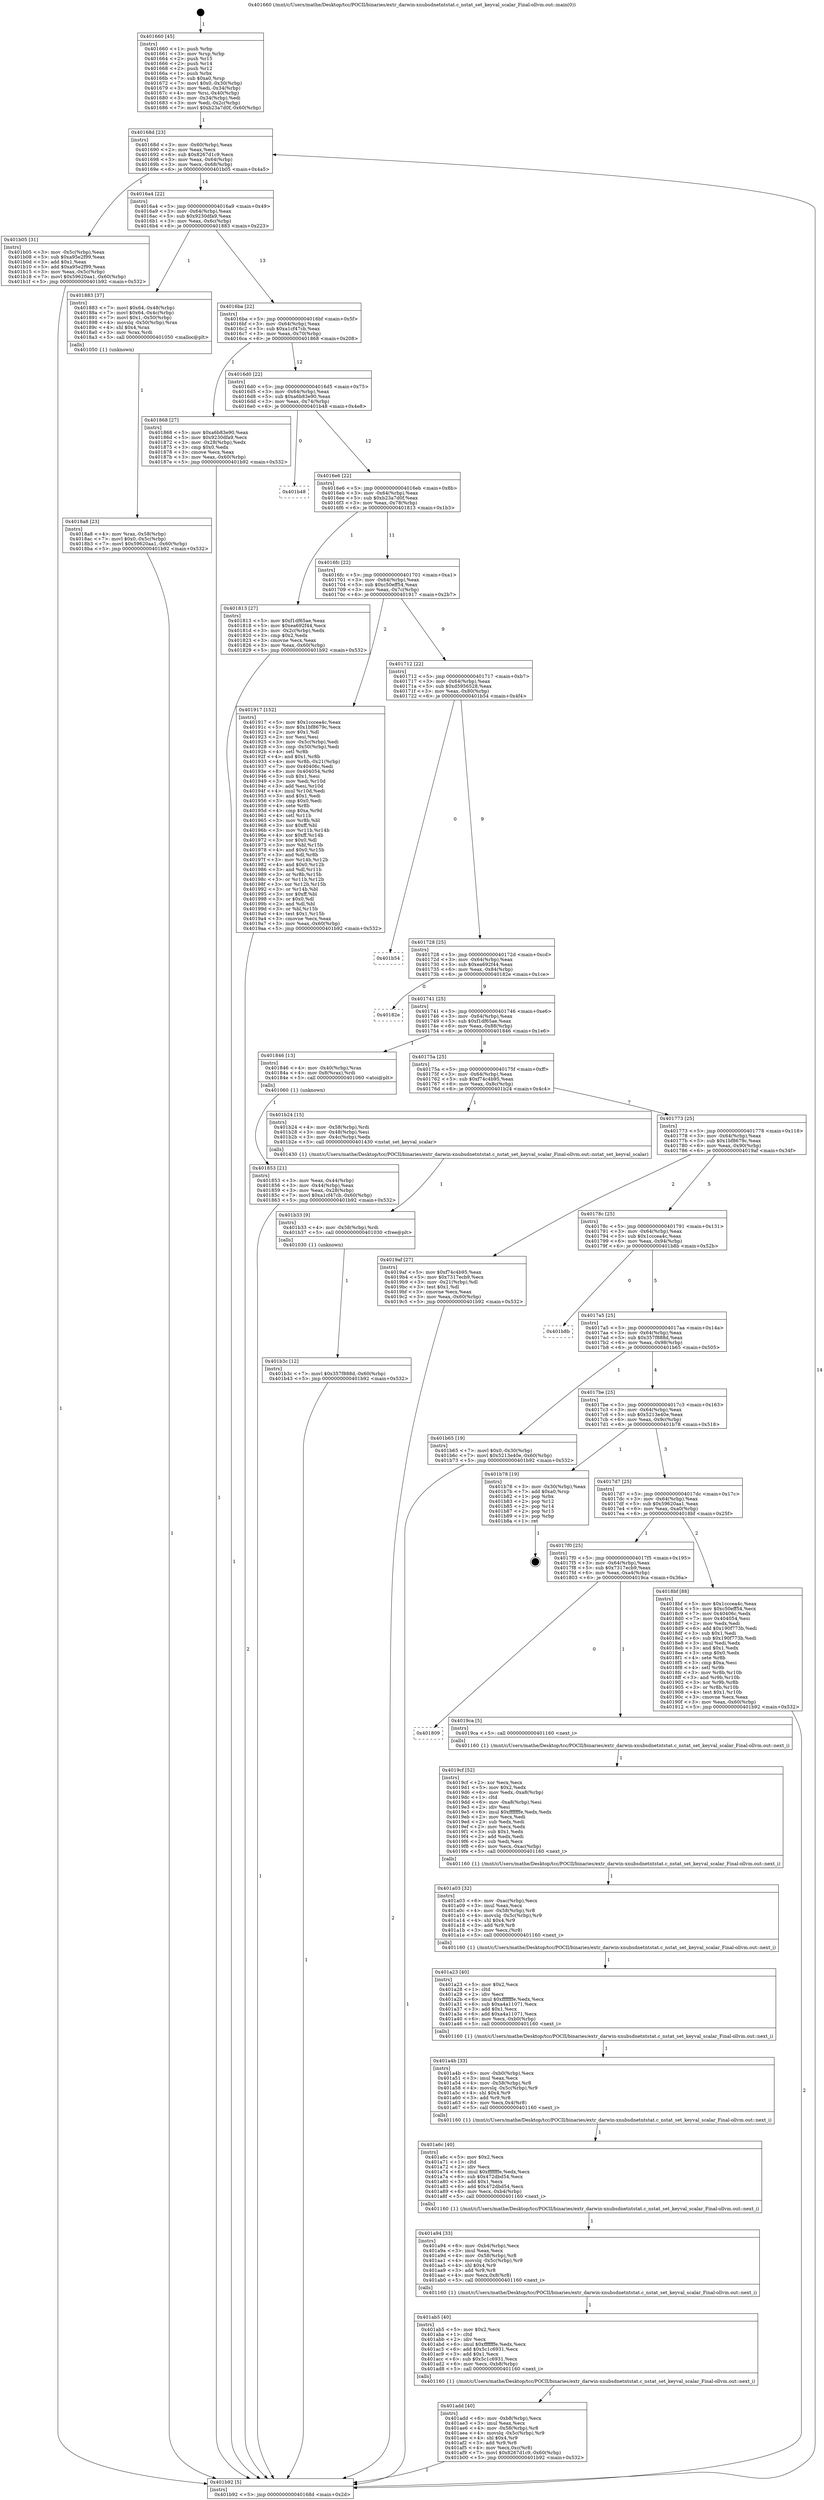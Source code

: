digraph "0x401660" {
  label = "0x401660 (/mnt/c/Users/mathe/Desktop/tcc/POCII/binaries/extr_darwin-xnubsdnetntstat.c_nstat_set_keyval_scalar_Final-ollvm.out::main(0))"
  labelloc = "t"
  node[shape=record]

  Entry [label="",width=0.3,height=0.3,shape=circle,fillcolor=black,style=filled]
  "0x40168d" [label="{
     0x40168d [23]\l
     | [instrs]\l
     &nbsp;&nbsp;0x40168d \<+3\>: mov -0x60(%rbp),%eax\l
     &nbsp;&nbsp;0x401690 \<+2\>: mov %eax,%ecx\l
     &nbsp;&nbsp;0x401692 \<+6\>: sub $0x8267d1c9,%ecx\l
     &nbsp;&nbsp;0x401698 \<+3\>: mov %eax,-0x64(%rbp)\l
     &nbsp;&nbsp;0x40169b \<+3\>: mov %ecx,-0x68(%rbp)\l
     &nbsp;&nbsp;0x40169e \<+6\>: je 0000000000401b05 \<main+0x4a5\>\l
  }"]
  "0x401b05" [label="{
     0x401b05 [31]\l
     | [instrs]\l
     &nbsp;&nbsp;0x401b05 \<+3\>: mov -0x5c(%rbp),%eax\l
     &nbsp;&nbsp;0x401b08 \<+5\>: sub $0xa95e2f99,%eax\l
     &nbsp;&nbsp;0x401b0d \<+3\>: add $0x1,%eax\l
     &nbsp;&nbsp;0x401b10 \<+5\>: add $0xa95e2f99,%eax\l
     &nbsp;&nbsp;0x401b15 \<+3\>: mov %eax,-0x5c(%rbp)\l
     &nbsp;&nbsp;0x401b18 \<+7\>: movl $0x59620aa1,-0x60(%rbp)\l
     &nbsp;&nbsp;0x401b1f \<+5\>: jmp 0000000000401b92 \<main+0x532\>\l
  }"]
  "0x4016a4" [label="{
     0x4016a4 [22]\l
     | [instrs]\l
     &nbsp;&nbsp;0x4016a4 \<+5\>: jmp 00000000004016a9 \<main+0x49\>\l
     &nbsp;&nbsp;0x4016a9 \<+3\>: mov -0x64(%rbp),%eax\l
     &nbsp;&nbsp;0x4016ac \<+5\>: sub $0x9230dfa9,%eax\l
     &nbsp;&nbsp;0x4016b1 \<+3\>: mov %eax,-0x6c(%rbp)\l
     &nbsp;&nbsp;0x4016b4 \<+6\>: je 0000000000401883 \<main+0x223\>\l
  }"]
  Exit [label="",width=0.3,height=0.3,shape=circle,fillcolor=black,style=filled,peripheries=2]
  "0x401883" [label="{
     0x401883 [37]\l
     | [instrs]\l
     &nbsp;&nbsp;0x401883 \<+7\>: movl $0x64,-0x48(%rbp)\l
     &nbsp;&nbsp;0x40188a \<+7\>: movl $0x64,-0x4c(%rbp)\l
     &nbsp;&nbsp;0x401891 \<+7\>: movl $0x1,-0x50(%rbp)\l
     &nbsp;&nbsp;0x401898 \<+4\>: movslq -0x50(%rbp),%rax\l
     &nbsp;&nbsp;0x40189c \<+4\>: shl $0x4,%rax\l
     &nbsp;&nbsp;0x4018a0 \<+3\>: mov %rax,%rdi\l
     &nbsp;&nbsp;0x4018a3 \<+5\>: call 0000000000401050 \<malloc@plt\>\l
     | [calls]\l
     &nbsp;&nbsp;0x401050 \{1\} (unknown)\l
  }"]
  "0x4016ba" [label="{
     0x4016ba [22]\l
     | [instrs]\l
     &nbsp;&nbsp;0x4016ba \<+5\>: jmp 00000000004016bf \<main+0x5f\>\l
     &nbsp;&nbsp;0x4016bf \<+3\>: mov -0x64(%rbp),%eax\l
     &nbsp;&nbsp;0x4016c2 \<+5\>: sub $0xa1cf47cb,%eax\l
     &nbsp;&nbsp;0x4016c7 \<+3\>: mov %eax,-0x70(%rbp)\l
     &nbsp;&nbsp;0x4016ca \<+6\>: je 0000000000401868 \<main+0x208\>\l
  }"]
  "0x401b3c" [label="{
     0x401b3c [12]\l
     | [instrs]\l
     &nbsp;&nbsp;0x401b3c \<+7\>: movl $0x357f888d,-0x60(%rbp)\l
     &nbsp;&nbsp;0x401b43 \<+5\>: jmp 0000000000401b92 \<main+0x532\>\l
  }"]
  "0x401868" [label="{
     0x401868 [27]\l
     | [instrs]\l
     &nbsp;&nbsp;0x401868 \<+5\>: mov $0xa6b83e90,%eax\l
     &nbsp;&nbsp;0x40186d \<+5\>: mov $0x9230dfa9,%ecx\l
     &nbsp;&nbsp;0x401872 \<+3\>: mov -0x28(%rbp),%edx\l
     &nbsp;&nbsp;0x401875 \<+3\>: cmp $0x0,%edx\l
     &nbsp;&nbsp;0x401878 \<+3\>: cmove %ecx,%eax\l
     &nbsp;&nbsp;0x40187b \<+3\>: mov %eax,-0x60(%rbp)\l
     &nbsp;&nbsp;0x40187e \<+5\>: jmp 0000000000401b92 \<main+0x532\>\l
  }"]
  "0x4016d0" [label="{
     0x4016d0 [22]\l
     | [instrs]\l
     &nbsp;&nbsp;0x4016d0 \<+5\>: jmp 00000000004016d5 \<main+0x75\>\l
     &nbsp;&nbsp;0x4016d5 \<+3\>: mov -0x64(%rbp),%eax\l
     &nbsp;&nbsp;0x4016d8 \<+5\>: sub $0xa6b83e90,%eax\l
     &nbsp;&nbsp;0x4016dd \<+3\>: mov %eax,-0x74(%rbp)\l
     &nbsp;&nbsp;0x4016e0 \<+6\>: je 0000000000401b48 \<main+0x4e8\>\l
  }"]
  "0x401b33" [label="{
     0x401b33 [9]\l
     | [instrs]\l
     &nbsp;&nbsp;0x401b33 \<+4\>: mov -0x58(%rbp),%rdi\l
     &nbsp;&nbsp;0x401b37 \<+5\>: call 0000000000401030 \<free@plt\>\l
     | [calls]\l
     &nbsp;&nbsp;0x401030 \{1\} (unknown)\l
  }"]
  "0x401b48" [label="{
     0x401b48\l
  }", style=dashed]
  "0x4016e6" [label="{
     0x4016e6 [22]\l
     | [instrs]\l
     &nbsp;&nbsp;0x4016e6 \<+5\>: jmp 00000000004016eb \<main+0x8b\>\l
     &nbsp;&nbsp;0x4016eb \<+3\>: mov -0x64(%rbp),%eax\l
     &nbsp;&nbsp;0x4016ee \<+5\>: sub $0xb23a7d0f,%eax\l
     &nbsp;&nbsp;0x4016f3 \<+3\>: mov %eax,-0x78(%rbp)\l
     &nbsp;&nbsp;0x4016f6 \<+6\>: je 0000000000401813 \<main+0x1b3\>\l
  }"]
  "0x401add" [label="{
     0x401add [40]\l
     | [instrs]\l
     &nbsp;&nbsp;0x401add \<+6\>: mov -0xb8(%rbp),%ecx\l
     &nbsp;&nbsp;0x401ae3 \<+3\>: imul %eax,%ecx\l
     &nbsp;&nbsp;0x401ae6 \<+4\>: mov -0x58(%rbp),%r8\l
     &nbsp;&nbsp;0x401aea \<+4\>: movslq -0x5c(%rbp),%r9\l
     &nbsp;&nbsp;0x401aee \<+4\>: shl $0x4,%r9\l
     &nbsp;&nbsp;0x401af2 \<+3\>: add %r9,%r8\l
     &nbsp;&nbsp;0x401af5 \<+4\>: mov %ecx,0xc(%r8)\l
     &nbsp;&nbsp;0x401af9 \<+7\>: movl $0x8267d1c9,-0x60(%rbp)\l
     &nbsp;&nbsp;0x401b00 \<+5\>: jmp 0000000000401b92 \<main+0x532\>\l
  }"]
  "0x401813" [label="{
     0x401813 [27]\l
     | [instrs]\l
     &nbsp;&nbsp;0x401813 \<+5\>: mov $0xf1df65ae,%eax\l
     &nbsp;&nbsp;0x401818 \<+5\>: mov $0xea692f44,%ecx\l
     &nbsp;&nbsp;0x40181d \<+3\>: mov -0x2c(%rbp),%edx\l
     &nbsp;&nbsp;0x401820 \<+3\>: cmp $0x2,%edx\l
     &nbsp;&nbsp;0x401823 \<+3\>: cmovne %ecx,%eax\l
     &nbsp;&nbsp;0x401826 \<+3\>: mov %eax,-0x60(%rbp)\l
     &nbsp;&nbsp;0x401829 \<+5\>: jmp 0000000000401b92 \<main+0x532\>\l
  }"]
  "0x4016fc" [label="{
     0x4016fc [22]\l
     | [instrs]\l
     &nbsp;&nbsp;0x4016fc \<+5\>: jmp 0000000000401701 \<main+0xa1\>\l
     &nbsp;&nbsp;0x401701 \<+3\>: mov -0x64(%rbp),%eax\l
     &nbsp;&nbsp;0x401704 \<+5\>: sub $0xc50eff54,%eax\l
     &nbsp;&nbsp;0x401709 \<+3\>: mov %eax,-0x7c(%rbp)\l
     &nbsp;&nbsp;0x40170c \<+6\>: je 0000000000401917 \<main+0x2b7\>\l
  }"]
  "0x401b92" [label="{
     0x401b92 [5]\l
     | [instrs]\l
     &nbsp;&nbsp;0x401b92 \<+5\>: jmp 000000000040168d \<main+0x2d\>\l
  }"]
  "0x401660" [label="{
     0x401660 [45]\l
     | [instrs]\l
     &nbsp;&nbsp;0x401660 \<+1\>: push %rbp\l
     &nbsp;&nbsp;0x401661 \<+3\>: mov %rsp,%rbp\l
     &nbsp;&nbsp;0x401664 \<+2\>: push %r15\l
     &nbsp;&nbsp;0x401666 \<+2\>: push %r14\l
     &nbsp;&nbsp;0x401668 \<+2\>: push %r12\l
     &nbsp;&nbsp;0x40166a \<+1\>: push %rbx\l
     &nbsp;&nbsp;0x40166b \<+7\>: sub $0xa0,%rsp\l
     &nbsp;&nbsp;0x401672 \<+7\>: movl $0x0,-0x30(%rbp)\l
     &nbsp;&nbsp;0x401679 \<+3\>: mov %edi,-0x34(%rbp)\l
     &nbsp;&nbsp;0x40167c \<+4\>: mov %rsi,-0x40(%rbp)\l
     &nbsp;&nbsp;0x401680 \<+3\>: mov -0x34(%rbp),%edi\l
     &nbsp;&nbsp;0x401683 \<+3\>: mov %edi,-0x2c(%rbp)\l
     &nbsp;&nbsp;0x401686 \<+7\>: movl $0xb23a7d0f,-0x60(%rbp)\l
  }"]
  "0x401ab5" [label="{
     0x401ab5 [40]\l
     | [instrs]\l
     &nbsp;&nbsp;0x401ab5 \<+5\>: mov $0x2,%ecx\l
     &nbsp;&nbsp;0x401aba \<+1\>: cltd\l
     &nbsp;&nbsp;0x401abb \<+2\>: idiv %ecx\l
     &nbsp;&nbsp;0x401abd \<+6\>: imul $0xfffffffe,%edx,%ecx\l
     &nbsp;&nbsp;0x401ac3 \<+6\>: add $0x5c1c6931,%ecx\l
     &nbsp;&nbsp;0x401ac9 \<+3\>: add $0x1,%ecx\l
     &nbsp;&nbsp;0x401acc \<+6\>: sub $0x5c1c6931,%ecx\l
     &nbsp;&nbsp;0x401ad2 \<+6\>: mov %ecx,-0xb8(%rbp)\l
     &nbsp;&nbsp;0x401ad8 \<+5\>: call 0000000000401160 \<next_i\>\l
     | [calls]\l
     &nbsp;&nbsp;0x401160 \{1\} (/mnt/c/Users/mathe/Desktop/tcc/POCII/binaries/extr_darwin-xnubsdnetntstat.c_nstat_set_keyval_scalar_Final-ollvm.out::next_i)\l
  }"]
  "0x401917" [label="{
     0x401917 [152]\l
     | [instrs]\l
     &nbsp;&nbsp;0x401917 \<+5\>: mov $0x1cccea4c,%eax\l
     &nbsp;&nbsp;0x40191c \<+5\>: mov $0x1bf8679c,%ecx\l
     &nbsp;&nbsp;0x401921 \<+2\>: mov $0x1,%dl\l
     &nbsp;&nbsp;0x401923 \<+2\>: xor %esi,%esi\l
     &nbsp;&nbsp;0x401925 \<+3\>: mov -0x5c(%rbp),%edi\l
     &nbsp;&nbsp;0x401928 \<+3\>: cmp -0x50(%rbp),%edi\l
     &nbsp;&nbsp;0x40192b \<+4\>: setl %r8b\l
     &nbsp;&nbsp;0x40192f \<+4\>: and $0x1,%r8b\l
     &nbsp;&nbsp;0x401933 \<+4\>: mov %r8b,-0x21(%rbp)\l
     &nbsp;&nbsp;0x401937 \<+7\>: mov 0x40406c,%edi\l
     &nbsp;&nbsp;0x40193e \<+8\>: mov 0x404054,%r9d\l
     &nbsp;&nbsp;0x401946 \<+3\>: sub $0x1,%esi\l
     &nbsp;&nbsp;0x401949 \<+3\>: mov %edi,%r10d\l
     &nbsp;&nbsp;0x40194c \<+3\>: add %esi,%r10d\l
     &nbsp;&nbsp;0x40194f \<+4\>: imul %r10d,%edi\l
     &nbsp;&nbsp;0x401953 \<+3\>: and $0x1,%edi\l
     &nbsp;&nbsp;0x401956 \<+3\>: cmp $0x0,%edi\l
     &nbsp;&nbsp;0x401959 \<+4\>: sete %r8b\l
     &nbsp;&nbsp;0x40195d \<+4\>: cmp $0xa,%r9d\l
     &nbsp;&nbsp;0x401961 \<+4\>: setl %r11b\l
     &nbsp;&nbsp;0x401965 \<+3\>: mov %r8b,%bl\l
     &nbsp;&nbsp;0x401968 \<+3\>: xor $0xff,%bl\l
     &nbsp;&nbsp;0x40196b \<+3\>: mov %r11b,%r14b\l
     &nbsp;&nbsp;0x40196e \<+4\>: xor $0xff,%r14b\l
     &nbsp;&nbsp;0x401972 \<+3\>: xor $0x0,%dl\l
     &nbsp;&nbsp;0x401975 \<+3\>: mov %bl,%r15b\l
     &nbsp;&nbsp;0x401978 \<+4\>: and $0x0,%r15b\l
     &nbsp;&nbsp;0x40197c \<+3\>: and %dl,%r8b\l
     &nbsp;&nbsp;0x40197f \<+3\>: mov %r14b,%r12b\l
     &nbsp;&nbsp;0x401982 \<+4\>: and $0x0,%r12b\l
     &nbsp;&nbsp;0x401986 \<+3\>: and %dl,%r11b\l
     &nbsp;&nbsp;0x401989 \<+3\>: or %r8b,%r15b\l
     &nbsp;&nbsp;0x40198c \<+3\>: or %r11b,%r12b\l
     &nbsp;&nbsp;0x40198f \<+3\>: xor %r12b,%r15b\l
     &nbsp;&nbsp;0x401992 \<+3\>: or %r14b,%bl\l
     &nbsp;&nbsp;0x401995 \<+3\>: xor $0xff,%bl\l
     &nbsp;&nbsp;0x401998 \<+3\>: or $0x0,%dl\l
     &nbsp;&nbsp;0x40199b \<+2\>: and %dl,%bl\l
     &nbsp;&nbsp;0x40199d \<+3\>: or %bl,%r15b\l
     &nbsp;&nbsp;0x4019a0 \<+4\>: test $0x1,%r15b\l
     &nbsp;&nbsp;0x4019a4 \<+3\>: cmovne %ecx,%eax\l
     &nbsp;&nbsp;0x4019a7 \<+3\>: mov %eax,-0x60(%rbp)\l
     &nbsp;&nbsp;0x4019aa \<+5\>: jmp 0000000000401b92 \<main+0x532\>\l
  }"]
  "0x401712" [label="{
     0x401712 [22]\l
     | [instrs]\l
     &nbsp;&nbsp;0x401712 \<+5\>: jmp 0000000000401717 \<main+0xb7\>\l
     &nbsp;&nbsp;0x401717 \<+3\>: mov -0x64(%rbp),%eax\l
     &nbsp;&nbsp;0x40171a \<+5\>: sub $0xd5956528,%eax\l
     &nbsp;&nbsp;0x40171f \<+3\>: mov %eax,-0x80(%rbp)\l
     &nbsp;&nbsp;0x401722 \<+6\>: je 0000000000401b54 \<main+0x4f4\>\l
  }"]
  "0x401a94" [label="{
     0x401a94 [33]\l
     | [instrs]\l
     &nbsp;&nbsp;0x401a94 \<+6\>: mov -0xb4(%rbp),%ecx\l
     &nbsp;&nbsp;0x401a9a \<+3\>: imul %eax,%ecx\l
     &nbsp;&nbsp;0x401a9d \<+4\>: mov -0x58(%rbp),%r8\l
     &nbsp;&nbsp;0x401aa1 \<+4\>: movslq -0x5c(%rbp),%r9\l
     &nbsp;&nbsp;0x401aa5 \<+4\>: shl $0x4,%r9\l
     &nbsp;&nbsp;0x401aa9 \<+3\>: add %r9,%r8\l
     &nbsp;&nbsp;0x401aac \<+4\>: mov %ecx,0x8(%r8)\l
     &nbsp;&nbsp;0x401ab0 \<+5\>: call 0000000000401160 \<next_i\>\l
     | [calls]\l
     &nbsp;&nbsp;0x401160 \{1\} (/mnt/c/Users/mathe/Desktop/tcc/POCII/binaries/extr_darwin-xnubsdnetntstat.c_nstat_set_keyval_scalar_Final-ollvm.out::next_i)\l
  }"]
  "0x401b54" [label="{
     0x401b54\l
  }", style=dashed]
  "0x401728" [label="{
     0x401728 [25]\l
     | [instrs]\l
     &nbsp;&nbsp;0x401728 \<+5\>: jmp 000000000040172d \<main+0xcd\>\l
     &nbsp;&nbsp;0x40172d \<+3\>: mov -0x64(%rbp),%eax\l
     &nbsp;&nbsp;0x401730 \<+5\>: sub $0xea692f44,%eax\l
     &nbsp;&nbsp;0x401735 \<+6\>: mov %eax,-0x84(%rbp)\l
     &nbsp;&nbsp;0x40173b \<+6\>: je 000000000040182e \<main+0x1ce\>\l
  }"]
  "0x401a6c" [label="{
     0x401a6c [40]\l
     | [instrs]\l
     &nbsp;&nbsp;0x401a6c \<+5\>: mov $0x2,%ecx\l
     &nbsp;&nbsp;0x401a71 \<+1\>: cltd\l
     &nbsp;&nbsp;0x401a72 \<+2\>: idiv %ecx\l
     &nbsp;&nbsp;0x401a74 \<+6\>: imul $0xfffffffe,%edx,%ecx\l
     &nbsp;&nbsp;0x401a7a \<+6\>: sub $0x472dbd54,%ecx\l
     &nbsp;&nbsp;0x401a80 \<+3\>: add $0x1,%ecx\l
     &nbsp;&nbsp;0x401a83 \<+6\>: add $0x472dbd54,%ecx\l
     &nbsp;&nbsp;0x401a89 \<+6\>: mov %ecx,-0xb4(%rbp)\l
     &nbsp;&nbsp;0x401a8f \<+5\>: call 0000000000401160 \<next_i\>\l
     | [calls]\l
     &nbsp;&nbsp;0x401160 \{1\} (/mnt/c/Users/mathe/Desktop/tcc/POCII/binaries/extr_darwin-xnubsdnetntstat.c_nstat_set_keyval_scalar_Final-ollvm.out::next_i)\l
  }"]
  "0x40182e" [label="{
     0x40182e\l
  }", style=dashed]
  "0x401741" [label="{
     0x401741 [25]\l
     | [instrs]\l
     &nbsp;&nbsp;0x401741 \<+5\>: jmp 0000000000401746 \<main+0xe6\>\l
     &nbsp;&nbsp;0x401746 \<+3\>: mov -0x64(%rbp),%eax\l
     &nbsp;&nbsp;0x401749 \<+5\>: sub $0xf1df65ae,%eax\l
     &nbsp;&nbsp;0x40174e \<+6\>: mov %eax,-0x88(%rbp)\l
     &nbsp;&nbsp;0x401754 \<+6\>: je 0000000000401846 \<main+0x1e6\>\l
  }"]
  "0x401a4b" [label="{
     0x401a4b [33]\l
     | [instrs]\l
     &nbsp;&nbsp;0x401a4b \<+6\>: mov -0xb0(%rbp),%ecx\l
     &nbsp;&nbsp;0x401a51 \<+3\>: imul %eax,%ecx\l
     &nbsp;&nbsp;0x401a54 \<+4\>: mov -0x58(%rbp),%r8\l
     &nbsp;&nbsp;0x401a58 \<+4\>: movslq -0x5c(%rbp),%r9\l
     &nbsp;&nbsp;0x401a5c \<+4\>: shl $0x4,%r9\l
     &nbsp;&nbsp;0x401a60 \<+3\>: add %r9,%r8\l
     &nbsp;&nbsp;0x401a63 \<+4\>: mov %ecx,0x4(%r8)\l
     &nbsp;&nbsp;0x401a67 \<+5\>: call 0000000000401160 \<next_i\>\l
     | [calls]\l
     &nbsp;&nbsp;0x401160 \{1\} (/mnt/c/Users/mathe/Desktop/tcc/POCII/binaries/extr_darwin-xnubsdnetntstat.c_nstat_set_keyval_scalar_Final-ollvm.out::next_i)\l
  }"]
  "0x401846" [label="{
     0x401846 [13]\l
     | [instrs]\l
     &nbsp;&nbsp;0x401846 \<+4\>: mov -0x40(%rbp),%rax\l
     &nbsp;&nbsp;0x40184a \<+4\>: mov 0x8(%rax),%rdi\l
     &nbsp;&nbsp;0x40184e \<+5\>: call 0000000000401060 \<atoi@plt\>\l
     | [calls]\l
     &nbsp;&nbsp;0x401060 \{1\} (unknown)\l
  }"]
  "0x40175a" [label="{
     0x40175a [25]\l
     | [instrs]\l
     &nbsp;&nbsp;0x40175a \<+5\>: jmp 000000000040175f \<main+0xff\>\l
     &nbsp;&nbsp;0x40175f \<+3\>: mov -0x64(%rbp),%eax\l
     &nbsp;&nbsp;0x401762 \<+5\>: sub $0xf74c4b95,%eax\l
     &nbsp;&nbsp;0x401767 \<+6\>: mov %eax,-0x8c(%rbp)\l
     &nbsp;&nbsp;0x40176d \<+6\>: je 0000000000401b24 \<main+0x4c4\>\l
  }"]
  "0x401853" [label="{
     0x401853 [21]\l
     | [instrs]\l
     &nbsp;&nbsp;0x401853 \<+3\>: mov %eax,-0x44(%rbp)\l
     &nbsp;&nbsp;0x401856 \<+3\>: mov -0x44(%rbp),%eax\l
     &nbsp;&nbsp;0x401859 \<+3\>: mov %eax,-0x28(%rbp)\l
     &nbsp;&nbsp;0x40185c \<+7\>: movl $0xa1cf47cb,-0x60(%rbp)\l
     &nbsp;&nbsp;0x401863 \<+5\>: jmp 0000000000401b92 \<main+0x532\>\l
  }"]
  "0x4018a8" [label="{
     0x4018a8 [23]\l
     | [instrs]\l
     &nbsp;&nbsp;0x4018a8 \<+4\>: mov %rax,-0x58(%rbp)\l
     &nbsp;&nbsp;0x4018ac \<+7\>: movl $0x0,-0x5c(%rbp)\l
     &nbsp;&nbsp;0x4018b3 \<+7\>: movl $0x59620aa1,-0x60(%rbp)\l
     &nbsp;&nbsp;0x4018ba \<+5\>: jmp 0000000000401b92 \<main+0x532\>\l
  }"]
  "0x401a23" [label="{
     0x401a23 [40]\l
     | [instrs]\l
     &nbsp;&nbsp;0x401a23 \<+5\>: mov $0x2,%ecx\l
     &nbsp;&nbsp;0x401a28 \<+1\>: cltd\l
     &nbsp;&nbsp;0x401a29 \<+2\>: idiv %ecx\l
     &nbsp;&nbsp;0x401a2b \<+6\>: imul $0xfffffffe,%edx,%ecx\l
     &nbsp;&nbsp;0x401a31 \<+6\>: sub $0xa4a11071,%ecx\l
     &nbsp;&nbsp;0x401a37 \<+3\>: add $0x1,%ecx\l
     &nbsp;&nbsp;0x401a3a \<+6\>: add $0xa4a11071,%ecx\l
     &nbsp;&nbsp;0x401a40 \<+6\>: mov %ecx,-0xb0(%rbp)\l
     &nbsp;&nbsp;0x401a46 \<+5\>: call 0000000000401160 \<next_i\>\l
     | [calls]\l
     &nbsp;&nbsp;0x401160 \{1\} (/mnt/c/Users/mathe/Desktop/tcc/POCII/binaries/extr_darwin-xnubsdnetntstat.c_nstat_set_keyval_scalar_Final-ollvm.out::next_i)\l
  }"]
  "0x401b24" [label="{
     0x401b24 [15]\l
     | [instrs]\l
     &nbsp;&nbsp;0x401b24 \<+4\>: mov -0x58(%rbp),%rdi\l
     &nbsp;&nbsp;0x401b28 \<+3\>: mov -0x48(%rbp),%esi\l
     &nbsp;&nbsp;0x401b2b \<+3\>: mov -0x4c(%rbp),%edx\l
     &nbsp;&nbsp;0x401b2e \<+5\>: call 0000000000401430 \<nstat_set_keyval_scalar\>\l
     | [calls]\l
     &nbsp;&nbsp;0x401430 \{1\} (/mnt/c/Users/mathe/Desktop/tcc/POCII/binaries/extr_darwin-xnubsdnetntstat.c_nstat_set_keyval_scalar_Final-ollvm.out::nstat_set_keyval_scalar)\l
  }"]
  "0x401773" [label="{
     0x401773 [25]\l
     | [instrs]\l
     &nbsp;&nbsp;0x401773 \<+5\>: jmp 0000000000401778 \<main+0x118\>\l
     &nbsp;&nbsp;0x401778 \<+3\>: mov -0x64(%rbp),%eax\l
     &nbsp;&nbsp;0x40177b \<+5\>: sub $0x1bf8679c,%eax\l
     &nbsp;&nbsp;0x401780 \<+6\>: mov %eax,-0x90(%rbp)\l
     &nbsp;&nbsp;0x401786 \<+6\>: je 00000000004019af \<main+0x34f\>\l
  }"]
  "0x401a03" [label="{
     0x401a03 [32]\l
     | [instrs]\l
     &nbsp;&nbsp;0x401a03 \<+6\>: mov -0xac(%rbp),%ecx\l
     &nbsp;&nbsp;0x401a09 \<+3\>: imul %eax,%ecx\l
     &nbsp;&nbsp;0x401a0c \<+4\>: mov -0x58(%rbp),%r8\l
     &nbsp;&nbsp;0x401a10 \<+4\>: movslq -0x5c(%rbp),%r9\l
     &nbsp;&nbsp;0x401a14 \<+4\>: shl $0x4,%r9\l
     &nbsp;&nbsp;0x401a18 \<+3\>: add %r9,%r8\l
     &nbsp;&nbsp;0x401a1b \<+3\>: mov %ecx,(%r8)\l
     &nbsp;&nbsp;0x401a1e \<+5\>: call 0000000000401160 \<next_i\>\l
     | [calls]\l
     &nbsp;&nbsp;0x401160 \{1\} (/mnt/c/Users/mathe/Desktop/tcc/POCII/binaries/extr_darwin-xnubsdnetntstat.c_nstat_set_keyval_scalar_Final-ollvm.out::next_i)\l
  }"]
  "0x4019af" [label="{
     0x4019af [27]\l
     | [instrs]\l
     &nbsp;&nbsp;0x4019af \<+5\>: mov $0xf74c4b95,%eax\l
     &nbsp;&nbsp;0x4019b4 \<+5\>: mov $0x7317ecb9,%ecx\l
     &nbsp;&nbsp;0x4019b9 \<+3\>: mov -0x21(%rbp),%dl\l
     &nbsp;&nbsp;0x4019bc \<+3\>: test $0x1,%dl\l
     &nbsp;&nbsp;0x4019bf \<+3\>: cmovne %ecx,%eax\l
     &nbsp;&nbsp;0x4019c2 \<+3\>: mov %eax,-0x60(%rbp)\l
     &nbsp;&nbsp;0x4019c5 \<+5\>: jmp 0000000000401b92 \<main+0x532\>\l
  }"]
  "0x40178c" [label="{
     0x40178c [25]\l
     | [instrs]\l
     &nbsp;&nbsp;0x40178c \<+5\>: jmp 0000000000401791 \<main+0x131\>\l
     &nbsp;&nbsp;0x401791 \<+3\>: mov -0x64(%rbp),%eax\l
     &nbsp;&nbsp;0x401794 \<+5\>: sub $0x1cccea4c,%eax\l
     &nbsp;&nbsp;0x401799 \<+6\>: mov %eax,-0x94(%rbp)\l
     &nbsp;&nbsp;0x40179f \<+6\>: je 0000000000401b8b \<main+0x52b\>\l
  }"]
  "0x4019cf" [label="{
     0x4019cf [52]\l
     | [instrs]\l
     &nbsp;&nbsp;0x4019cf \<+2\>: xor %ecx,%ecx\l
     &nbsp;&nbsp;0x4019d1 \<+5\>: mov $0x2,%edx\l
     &nbsp;&nbsp;0x4019d6 \<+6\>: mov %edx,-0xa8(%rbp)\l
     &nbsp;&nbsp;0x4019dc \<+1\>: cltd\l
     &nbsp;&nbsp;0x4019dd \<+6\>: mov -0xa8(%rbp),%esi\l
     &nbsp;&nbsp;0x4019e3 \<+2\>: idiv %esi\l
     &nbsp;&nbsp;0x4019e5 \<+6\>: imul $0xfffffffe,%edx,%edx\l
     &nbsp;&nbsp;0x4019eb \<+2\>: mov %ecx,%edi\l
     &nbsp;&nbsp;0x4019ed \<+2\>: sub %edx,%edi\l
     &nbsp;&nbsp;0x4019ef \<+2\>: mov %ecx,%edx\l
     &nbsp;&nbsp;0x4019f1 \<+3\>: sub $0x1,%edx\l
     &nbsp;&nbsp;0x4019f4 \<+2\>: add %edx,%edi\l
     &nbsp;&nbsp;0x4019f6 \<+2\>: sub %edi,%ecx\l
     &nbsp;&nbsp;0x4019f8 \<+6\>: mov %ecx,-0xac(%rbp)\l
     &nbsp;&nbsp;0x4019fe \<+5\>: call 0000000000401160 \<next_i\>\l
     | [calls]\l
     &nbsp;&nbsp;0x401160 \{1\} (/mnt/c/Users/mathe/Desktop/tcc/POCII/binaries/extr_darwin-xnubsdnetntstat.c_nstat_set_keyval_scalar_Final-ollvm.out::next_i)\l
  }"]
  "0x401b8b" [label="{
     0x401b8b\l
  }", style=dashed]
  "0x4017a5" [label="{
     0x4017a5 [25]\l
     | [instrs]\l
     &nbsp;&nbsp;0x4017a5 \<+5\>: jmp 00000000004017aa \<main+0x14a\>\l
     &nbsp;&nbsp;0x4017aa \<+3\>: mov -0x64(%rbp),%eax\l
     &nbsp;&nbsp;0x4017ad \<+5\>: sub $0x357f888d,%eax\l
     &nbsp;&nbsp;0x4017b2 \<+6\>: mov %eax,-0x98(%rbp)\l
     &nbsp;&nbsp;0x4017b8 \<+6\>: je 0000000000401b65 \<main+0x505\>\l
  }"]
  "0x401809" [label="{
     0x401809\l
  }", style=dashed]
  "0x401b65" [label="{
     0x401b65 [19]\l
     | [instrs]\l
     &nbsp;&nbsp;0x401b65 \<+7\>: movl $0x0,-0x30(%rbp)\l
     &nbsp;&nbsp;0x401b6c \<+7\>: movl $0x5213e40e,-0x60(%rbp)\l
     &nbsp;&nbsp;0x401b73 \<+5\>: jmp 0000000000401b92 \<main+0x532\>\l
  }"]
  "0x4017be" [label="{
     0x4017be [25]\l
     | [instrs]\l
     &nbsp;&nbsp;0x4017be \<+5\>: jmp 00000000004017c3 \<main+0x163\>\l
     &nbsp;&nbsp;0x4017c3 \<+3\>: mov -0x64(%rbp),%eax\l
     &nbsp;&nbsp;0x4017c6 \<+5\>: sub $0x5213e40e,%eax\l
     &nbsp;&nbsp;0x4017cb \<+6\>: mov %eax,-0x9c(%rbp)\l
     &nbsp;&nbsp;0x4017d1 \<+6\>: je 0000000000401b78 \<main+0x518\>\l
  }"]
  "0x4019ca" [label="{
     0x4019ca [5]\l
     | [instrs]\l
     &nbsp;&nbsp;0x4019ca \<+5\>: call 0000000000401160 \<next_i\>\l
     | [calls]\l
     &nbsp;&nbsp;0x401160 \{1\} (/mnt/c/Users/mathe/Desktop/tcc/POCII/binaries/extr_darwin-xnubsdnetntstat.c_nstat_set_keyval_scalar_Final-ollvm.out::next_i)\l
  }"]
  "0x401b78" [label="{
     0x401b78 [19]\l
     | [instrs]\l
     &nbsp;&nbsp;0x401b78 \<+3\>: mov -0x30(%rbp),%eax\l
     &nbsp;&nbsp;0x401b7b \<+7\>: add $0xa0,%rsp\l
     &nbsp;&nbsp;0x401b82 \<+1\>: pop %rbx\l
     &nbsp;&nbsp;0x401b83 \<+2\>: pop %r12\l
     &nbsp;&nbsp;0x401b85 \<+2\>: pop %r14\l
     &nbsp;&nbsp;0x401b87 \<+2\>: pop %r15\l
     &nbsp;&nbsp;0x401b89 \<+1\>: pop %rbp\l
     &nbsp;&nbsp;0x401b8a \<+1\>: ret\l
  }"]
  "0x4017d7" [label="{
     0x4017d7 [25]\l
     | [instrs]\l
     &nbsp;&nbsp;0x4017d7 \<+5\>: jmp 00000000004017dc \<main+0x17c\>\l
     &nbsp;&nbsp;0x4017dc \<+3\>: mov -0x64(%rbp),%eax\l
     &nbsp;&nbsp;0x4017df \<+5\>: sub $0x59620aa1,%eax\l
     &nbsp;&nbsp;0x4017e4 \<+6\>: mov %eax,-0xa0(%rbp)\l
     &nbsp;&nbsp;0x4017ea \<+6\>: je 00000000004018bf \<main+0x25f\>\l
  }"]
  "0x4017f0" [label="{
     0x4017f0 [25]\l
     | [instrs]\l
     &nbsp;&nbsp;0x4017f0 \<+5\>: jmp 00000000004017f5 \<main+0x195\>\l
     &nbsp;&nbsp;0x4017f5 \<+3\>: mov -0x64(%rbp),%eax\l
     &nbsp;&nbsp;0x4017f8 \<+5\>: sub $0x7317ecb9,%eax\l
     &nbsp;&nbsp;0x4017fd \<+6\>: mov %eax,-0xa4(%rbp)\l
     &nbsp;&nbsp;0x401803 \<+6\>: je 00000000004019ca \<main+0x36a\>\l
  }"]
  "0x4018bf" [label="{
     0x4018bf [88]\l
     | [instrs]\l
     &nbsp;&nbsp;0x4018bf \<+5\>: mov $0x1cccea4c,%eax\l
     &nbsp;&nbsp;0x4018c4 \<+5\>: mov $0xc50eff54,%ecx\l
     &nbsp;&nbsp;0x4018c9 \<+7\>: mov 0x40406c,%edx\l
     &nbsp;&nbsp;0x4018d0 \<+7\>: mov 0x404054,%esi\l
     &nbsp;&nbsp;0x4018d7 \<+2\>: mov %edx,%edi\l
     &nbsp;&nbsp;0x4018d9 \<+6\>: add $0x190f773b,%edi\l
     &nbsp;&nbsp;0x4018df \<+3\>: sub $0x1,%edi\l
     &nbsp;&nbsp;0x4018e2 \<+6\>: sub $0x190f773b,%edi\l
     &nbsp;&nbsp;0x4018e8 \<+3\>: imul %edi,%edx\l
     &nbsp;&nbsp;0x4018eb \<+3\>: and $0x1,%edx\l
     &nbsp;&nbsp;0x4018ee \<+3\>: cmp $0x0,%edx\l
     &nbsp;&nbsp;0x4018f1 \<+4\>: sete %r8b\l
     &nbsp;&nbsp;0x4018f5 \<+3\>: cmp $0xa,%esi\l
     &nbsp;&nbsp;0x4018f8 \<+4\>: setl %r9b\l
     &nbsp;&nbsp;0x4018fc \<+3\>: mov %r8b,%r10b\l
     &nbsp;&nbsp;0x4018ff \<+3\>: and %r9b,%r10b\l
     &nbsp;&nbsp;0x401902 \<+3\>: xor %r9b,%r8b\l
     &nbsp;&nbsp;0x401905 \<+3\>: or %r8b,%r10b\l
     &nbsp;&nbsp;0x401908 \<+4\>: test $0x1,%r10b\l
     &nbsp;&nbsp;0x40190c \<+3\>: cmovne %ecx,%eax\l
     &nbsp;&nbsp;0x40190f \<+3\>: mov %eax,-0x60(%rbp)\l
     &nbsp;&nbsp;0x401912 \<+5\>: jmp 0000000000401b92 \<main+0x532\>\l
  }"]
  Entry -> "0x401660" [label=" 1"]
  "0x40168d" -> "0x401b05" [label=" 1"]
  "0x40168d" -> "0x4016a4" [label=" 14"]
  "0x401b78" -> Exit [label=" 1"]
  "0x4016a4" -> "0x401883" [label=" 1"]
  "0x4016a4" -> "0x4016ba" [label=" 13"]
  "0x401b65" -> "0x401b92" [label=" 1"]
  "0x4016ba" -> "0x401868" [label=" 1"]
  "0x4016ba" -> "0x4016d0" [label=" 12"]
  "0x401b3c" -> "0x401b92" [label=" 1"]
  "0x4016d0" -> "0x401b48" [label=" 0"]
  "0x4016d0" -> "0x4016e6" [label=" 12"]
  "0x401b33" -> "0x401b3c" [label=" 1"]
  "0x4016e6" -> "0x401813" [label=" 1"]
  "0x4016e6" -> "0x4016fc" [label=" 11"]
  "0x401813" -> "0x401b92" [label=" 1"]
  "0x401660" -> "0x40168d" [label=" 1"]
  "0x401b92" -> "0x40168d" [label=" 14"]
  "0x401b24" -> "0x401b33" [label=" 1"]
  "0x4016fc" -> "0x401917" [label=" 2"]
  "0x4016fc" -> "0x401712" [label=" 9"]
  "0x401b05" -> "0x401b92" [label=" 1"]
  "0x401712" -> "0x401b54" [label=" 0"]
  "0x401712" -> "0x401728" [label=" 9"]
  "0x401add" -> "0x401b92" [label=" 1"]
  "0x401728" -> "0x40182e" [label=" 0"]
  "0x401728" -> "0x401741" [label=" 9"]
  "0x401ab5" -> "0x401add" [label=" 1"]
  "0x401741" -> "0x401846" [label=" 1"]
  "0x401741" -> "0x40175a" [label=" 8"]
  "0x401846" -> "0x401853" [label=" 1"]
  "0x401853" -> "0x401b92" [label=" 1"]
  "0x401868" -> "0x401b92" [label=" 1"]
  "0x401883" -> "0x4018a8" [label=" 1"]
  "0x4018a8" -> "0x401b92" [label=" 1"]
  "0x401a94" -> "0x401ab5" [label=" 1"]
  "0x40175a" -> "0x401b24" [label=" 1"]
  "0x40175a" -> "0x401773" [label=" 7"]
  "0x401a6c" -> "0x401a94" [label=" 1"]
  "0x401773" -> "0x4019af" [label=" 2"]
  "0x401773" -> "0x40178c" [label=" 5"]
  "0x401a4b" -> "0x401a6c" [label=" 1"]
  "0x40178c" -> "0x401b8b" [label=" 0"]
  "0x40178c" -> "0x4017a5" [label=" 5"]
  "0x401a23" -> "0x401a4b" [label=" 1"]
  "0x4017a5" -> "0x401b65" [label=" 1"]
  "0x4017a5" -> "0x4017be" [label=" 4"]
  "0x401a03" -> "0x401a23" [label=" 1"]
  "0x4017be" -> "0x401b78" [label=" 1"]
  "0x4017be" -> "0x4017d7" [label=" 3"]
  "0x4019cf" -> "0x401a03" [label=" 1"]
  "0x4017d7" -> "0x4018bf" [label=" 2"]
  "0x4017d7" -> "0x4017f0" [label=" 1"]
  "0x4018bf" -> "0x401b92" [label=" 2"]
  "0x401917" -> "0x401b92" [label=" 2"]
  "0x4019af" -> "0x401b92" [label=" 2"]
  "0x4019ca" -> "0x4019cf" [label=" 1"]
  "0x4017f0" -> "0x4019ca" [label=" 1"]
  "0x4017f0" -> "0x401809" [label=" 0"]
}
